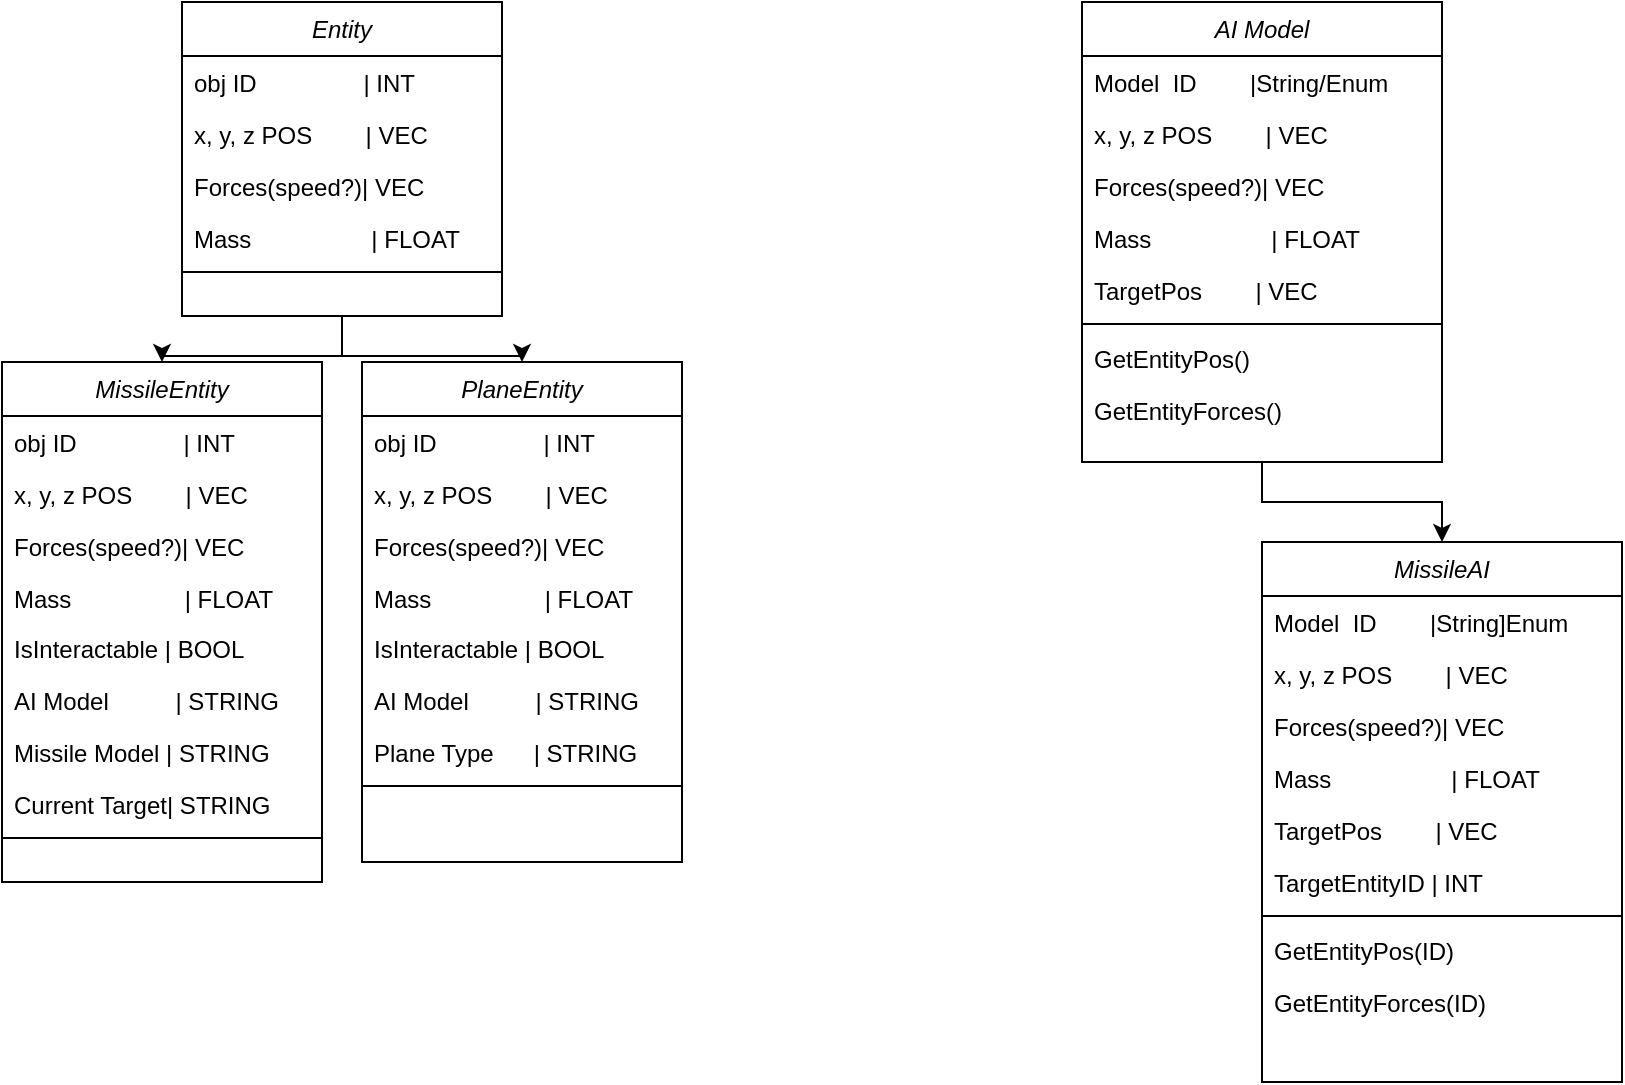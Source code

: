 <mxfile version="26.0.16">
  <diagram id="C5RBs43oDa-KdzZeNtuy" name="Page-1">
    <mxGraphModel dx="928" dy="856" grid="1" gridSize="10" guides="1" tooltips="1" connect="1" arrows="1" fold="1" page="1" pageScale="1" pageWidth="827" pageHeight="1169" math="0" shadow="0">
      <root>
        <mxCell id="WIyWlLk6GJQsqaUBKTNV-0" />
        <mxCell id="WIyWlLk6GJQsqaUBKTNV-1" parent="WIyWlLk6GJQsqaUBKTNV-0" />
        <mxCell id="bkSFHYhMIdfPR8Mfj6FK-20" style="edgeStyle=orthogonalEdgeStyle;rounded=0;orthogonalLoop=1;jettySize=auto;html=1;exitX=0.5;exitY=1;exitDx=0;exitDy=0;entryX=0.5;entryY=0;entryDx=0;entryDy=0;" parent="WIyWlLk6GJQsqaUBKTNV-1" source="zkfFHV4jXpPFQw0GAbJ--0" target="bkSFHYhMIdfPR8Mfj6FK-11" edge="1">
          <mxGeometry relative="1" as="geometry" />
        </mxCell>
        <mxCell id="bkSFHYhMIdfPR8Mfj6FK-30" style="edgeStyle=orthogonalEdgeStyle;rounded=0;orthogonalLoop=1;jettySize=auto;html=1;entryX=0.5;entryY=0;entryDx=0;entryDy=0;" parent="WIyWlLk6GJQsqaUBKTNV-1" source="zkfFHV4jXpPFQw0GAbJ--0" target="bkSFHYhMIdfPR8Mfj6FK-21" edge="1">
          <mxGeometry relative="1" as="geometry" />
        </mxCell>
        <mxCell id="zkfFHV4jXpPFQw0GAbJ--0" value="Entity&#xa;" style="swimlane;fontStyle=2;align=center;verticalAlign=top;childLayout=stackLayout;horizontal=1;startSize=27;horizontalStack=0;resizeParent=1;resizeLast=0;collapsible=1;marginBottom=0;rounded=0;shadow=0;strokeWidth=1;" parent="WIyWlLk6GJQsqaUBKTNV-1" vertex="1">
          <mxGeometry x="100" y="30" width="160" height="157" as="geometry">
            <mxRectangle x="210" y="133" width="160" height="26" as="alternateBounds" />
          </mxGeometry>
        </mxCell>
        <mxCell id="bkSFHYhMIdfPR8Mfj6FK-34" value="obj ID                | INT" style="text;align=left;verticalAlign=top;spacingLeft=4;spacingRight=4;overflow=hidden;rotatable=0;points=[[0,0.5],[1,0.5]];portConstraint=eastwest;rounded=0;shadow=0;html=0;" parent="zkfFHV4jXpPFQw0GAbJ--0" vertex="1">
          <mxGeometry y="27" width="160" height="26" as="geometry" />
        </mxCell>
        <mxCell id="bkSFHYhMIdfPR8Mfj6FK-17" value="x, y, z POS        | VEC" style="text;align=left;verticalAlign=top;spacingLeft=4;spacingRight=4;overflow=hidden;rotatable=0;points=[[0,0.5],[1,0.5]];portConstraint=eastwest;" parent="zkfFHV4jXpPFQw0GAbJ--0" vertex="1">
          <mxGeometry y="53" width="160" height="26" as="geometry" />
        </mxCell>
        <mxCell id="bkSFHYhMIdfPR8Mfj6FK-18" value="Forces(speed?)| VEC" style="text;align=left;verticalAlign=top;spacingLeft=4;spacingRight=4;overflow=hidden;rotatable=0;points=[[0,0.5],[1,0.5]];portConstraint=eastwest;rounded=0;shadow=0;html=0;" parent="zkfFHV4jXpPFQw0GAbJ--0" vertex="1">
          <mxGeometry y="79" width="160" height="26" as="geometry" />
        </mxCell>
        <mxCell id="zkfFHV4jXpPFQw0GAbJ--3" value="Mass                  | FLOAT&#xa;" style="text;align=left;verticalAlign=top;spacingLeft=4;spacingRight=4;overflow=hidden;rotatable=0;points=[[0,0.5],[1,0.5]];portConstraint=eastwest;rounded=0;shadow=0;html=0;" parent="zkfFHV4jXpPFQw0GAbJ--0" vertex="1">
          <mxGeometry y="105" width="160" height="26" as="geometry" />
        </mxCell>
        <mxCell id="bkSFHYhMIdfPR8Mfj6FK-37" value="" style="line;html=1;strokeWidth=1;align=left;verticalAlign=middle;spacingTop=-1;spacingLeft=3;spacingRight=3;rotatable=0;labelPosition=right;points=[];portConstraint=eastwest;" parent="zkfFHV4jXpPFQw0GAbJ--0" vertex="1">
          <mxGeometry y="131" width="160" height="8" as="geometry" />
        </mxCell>
        <mxCell id="bkSFHYhMIdfPR8Mfj6FK-11" value="PlaneEntity&#xa;" style="swimlane;fontStyle=2;align=center;verticalAlign=top;childLayout=stackLayout;horizontal=1;startSize=27;horizontalStack=0;resizeParent=1;resizeLast=0;collapsible=1;marginBottom=0;rounded=0;shadow=0;strokeWidth=1;" parent="WIyWlLk6GJQsqaUBKTNV-1" vertex="1">
          <mxGeometry x="190" y="210" width="160" height="250" as="geometry">
            <mxRectangle x="210" y="133" width="160" height="26" as="alternateBounds" />
          </mxGeometry>
        </mxCell>
        <mxCell id="bkSFHYhMIdfPR8Mfj6FK-35" value="obj ID                | INT" style="text;align=left;verticalAlign=top;spacingLeft=4;spacingRight=4;overflow=hidden;rotatable=0;points=[[0,0.5],[1,0.5]];portConstraint=eastwest;rounded=0;shadow=0;html=0;" parent="bkSFHYhMIdfPR8Mfj6FK-11" vertex="1">
          <mxGeometry y="27" width="160" height="26" as="geometry" />
        </mxCell>
        <mxCell id="bkSFHYhMIdfPR8Mfj6FK-12" value="x, y, z POS        | VEC" style="text;align=left;verticalAlign=top;spacingLeft=4;spacingRight=4;overflow=hidden;rotatable=0;points=[[0,0.5],[1,0.5]];portConstraint=eastwest;" parent="bkSFHYhMIdfPR8Mfj6FK-11" vertex="1">
          <mxGeometry y="53" width="160" height="26" as="geometry" />
        </mxCell>
        <mxCell id="bkSFHYhMIdfPR8Mfj6FK-13" value="Forces(speed?)| VEC" style="text;align=left;verticalAlign=top;spacingLeft=4;spacingRight=4;overflow=hidden;rotatable=0;points=[[0,0.5],[1,0.5]];portConstraint=eastwest;rounded=0;shadow=0;html=0;" parent="bkSFHYhMIdfPR8Mfj6FK-11" vertex="1">
          <mxGeometry y="79" width="160" height="26" as="geometry" />
        </mxCell>
        <mxCell id="bkSFHYhMIdfPR8Mfj6FK-14" value="Mass                 | FLOAT&#xa;" style="text;align=left;verticalAlign=top;spacingLeft=4;spacingRight=4;overflow=hidden;rotatable=0;points=[[0,0.5],[1,0.5]];portConstraint=eastwest;rounded=0;shadow=0;html=0;" parent="bkSFHYhMIdfPR8Mfj6FK-11" vertex="1">
          <mxGeometry y="105" width="160" height="25" as="geometry" />
        </mxCell>
        <mxCell id="bkSFHYhMIdfPR8Mfj6FK-15" value="IsInteractable | BOOL" style="text;align=left;verticalAlign=top;spacingLeft=4;spacingRight=4;overflow=hidden;rotatable=0;points=[[0,0.5],[1,0.5]];portConstraint=eastwest;rounded=0;shadow=0;html=0;" parent="bkSFHYhMIdfPR8Mfj6FK-11" vertex="1">
          <mxGeometry y="130" width="160" height="26" as="geometry" />
        </mxCell>
        <mxCell id="bkSFHYhMIdfPR8Mfj6FK-16" value="AI Model          | STRING" style="text;align=left;verticalAlign=top;spacingLeft=4;spacingRight=4;overflow=hidden;rotatable=0;points=[[0,0.5],[1,0.5]];portConstraint=eastwest;rounded=0;shadow=0;html=0;" parent="bkSFHYhMIdfPR8Mfj6FK-11" vertex="1">
          <mxGeometry y="156" width="160" height="26" as="geometry" />
        </mxCell>
        <mxCell id="bkSFHYhMIdfPR8Mfj6FK-27" value="Plane Type      | STRING" style="text;align=left;verticalAlign=top;spacingLeft=4;spacingRight=4;overflow=hidden;rotatable=0;points=[[0,0.5],[1,0.5]];portConstraint=eastwest;rounded=0;shadow=0;html=0;" parent="bkSFHYhMIdfPR8Mfj6FK-11" vertex="1">
          <mxGeometry y="182" width="160" height="26" as="geometry" />
        </mxCell>
        <mxCell id="zkfFHV4jXpPFQw0GAbJ--4" value="" style="line;html=1;strokeWidth=1;align=left;verticalAlign=middle;spacingTop=-1;spacingLeft=3;spacingRight=3;rotatable=0;labelPosition=right;points=[];portConstraint=eastwest;" parent="bkSFHYhMIdfPR8Mfj6FK-11" vertex="1">
          <mxGeometry y="208" width="160" height="8" as="geometry" />
        </mxCell>
        <mxCell id="bkSFHYhMIdfPR8Mfj6FK-21" value="MissileEntity&#xa;&#xa;" style="swimlane;fontStyle=2;align=center;verticalAlign=top;childLayout=stackLayout;horizontal=1;startSize=27;horizontalStack=0;resizeParent=1;resizeLast=0;collapsible=1;marginBottom=0;rounded=0;shadow=0;strokeWidth=1;" parent="WIyWlLk6GJQsqaUBKTNV-1" vertex="1">
          <mxGeometry x="10" y="210" width="160" height="260" as="geometry">
            <mxRectangle x="210" y="133" width="160" height="26" as="alternateBounds" />
          </mxGeometry>
        </mxCell>
        <mxCell id="bkSFHYhMIdfPR8Mfj6FK-36" value="obj ID                | INT" style="text;align=left;verticalAlign=top;spacingLeft=4;spacingRight=4;overflow=hidden;rotatable=0;points=[[0,0.5],[1,0.5]];portConstraint=eastwest;rounded=0;shadow=0;html=0;" parent="bkSFHYhMIdfPR8Mfj6FK-21" vertex="1">
          <mxGeometry y="27" width="160" height="26" as="geometry" />
        </mxCell>
        <mxCell id="bkSFHYhMIdfPR8Mfj6FK-22" value="x, y, z POS        | VEC" style="text;align=left;verticalAlign=top;spacingLeft=4;spacingRight=4;overflow=hidden;rotatable=0;points=[[0,0.5],[1,0.5]];portConstraint=eastwest;" parent="bkSFHYhMIdfPR8Mfj6FK-21" vertex="1">
          <mxGeometry y="53" width="160" height="26" as="geometry" />
        </mxCell>
        <mxCell id="bkSFHYhMIdfPR8Mfj6FK-23" value="Forces(speed?)| VEC" style="text;align=left;verticalAlign=top;spacingLeft=4;spacingRight=4;overflow=hidden;rotatable=0;points=[[0,0.5],[1,0.5]];portConstraint=eastwest;rounded=0;shadow=0;html=0;" parent="bkSFHYhMIdfPR8Mfj6FK-21" vertex="1">
          <mxGeometry y="79" width="160" height="26" as="geometry" />
        </mxCell>
        <mxCell id="bkSFHYhMIdfPR8Mfj6FK-24" value="Mass                 | FLOAT&#xa;" style="text;align=left;verticalAlign=top;spacingLeft=4;spacingRight=4;overflow=hidden;rotatable=0;points=[[0,0.5],[1,0.5]];portConstraint=eastwest;rounded=0;shadow=0;html=0;" parent="bkSFHYhMIdfPR8Mfj6FK-21" vertex="1">
          <mxGeometry y="105" width="160" height="25" as="geometry" />
        </mxCell>
        <mxCell id="bkSFHYhMIdfPR8Mfj6FK-25" value="IsInteractable | BOOL" style="text;align=left;verticalAlign=top;spacingLeft=4;spacingRight=4;overflow=hidden;rotatable=0;points=[[0,0.5],[1,0.5]];portConstraint=eastwest;rounded=0;shadow=0;html=0;" parent="bkSFHYhMIdfPR8Mfj6FK-21" vertex="1">
          <mxGeometry y="130" width="160" height="26" as="geometry" />
        </mxCell>
        <mxCell id="bkSFHYhMIdfPR8Mfj6FK-26" value="AI Model          | STRING" style="text;align=left;verticalAlign=top;spacingLeft=4;spacingRight=4;overflow=hidden;rotatable=0;points=[[0,0.5],[1,0.5]];portConstraint=eastwest;rounded=0;shadow=0;html=0;" parent="bkSFHYhMIdfPR8Mfj6FK-21" vertex="1">
          <mxGeometry y="156" width="160" height="26" as="geometry" />
        </mxCell>
        <mxCell id="bkSFHYhMIdfPR8Mfj6FK-32" value="Missile Model | STRING" style="text;align=left;verticalAlign=top;spacingLeft=4;spacingRight=4;overflow=hidden;rotatable=0;points=[[0,0.5],[1,0.5]];portConstraint=eastwest;rounded=0;shadow=0;html=0;" parent="bkSFHYhMIdfPR8Mfj6FK-21" vertex="1">
          <mxGeometry y="182" width="160" height="26" as="geometry" />
        </mxCell>
        <mxCell id="bkSFHYhMIdfPR8Mfj6FK-33" value="Current Target| STRING&#xa;" style="text;align=left;verticalAlign=top;spacingLeft=4;spacingRight=4;overflow=hidden;rotatable=0;points=[[0,0.5],[1,0.5]];portConstraint=eastwest;rounded=0;shadow=0;html=0;" parent="bkSFHYhMIdfPR8Mfj6FK-21" vertex="1">
          <mxGeometry y="208" width="160" height="26" as="geometry" />
        </mxCell>
        <mxCell id="bkSFHYhMIdfPR8Mfj6FK-31" value="" style="line;html=1;strokeWidth=1;align=left;verticalAlign=middle;spacingTop=-1;spacingLeft=3;spacingRight=3;rotatable=0;labelPosition=right;points=[];portConstraint=eastwest;" parent="bkSFHYhMIdfPR8Mfj6FK-21" vertex="1">
          <mxGeometry y="234" width="160" height="8" as="geometry" />
        </mxCell>
        <mxCell id="bkSFHYhMIdfPR8Mfj6FK-38" value="AI Model" style="swimlane;fontStyle=2;align=center;verticalAlign=top;childLayout=stackLayout;horizontal=1;startSize=27;horizontalStack=0;resizeParent=1;resizeLast=0;collapsible=1;marginBottom=0;rounded=0;shadow=0;strokeWidth=1;" parent="WIyWlLk6GJQsqaUBKTNV-1" vertex="1">
          <mxGeometry x="550" y="30" width="180" height="230" as="geometry">
            <mxRectangle x="210" y="133" width="160" height="26" as="alternateBounds" />
          </mxGeometry>
        </mxCell>
        <mxCell id="bkSFHYhMIdfPR8Mfj6FK-39" value="Model  ID        |String/Enum" style="text;align=left;verticalAlign=top;spacingLeft=4;spacingRight=4;overflow=hidden;rotatable=0;points=[[0,0.5],[1,0.5]];portConstraint=eastwest;rounded=0;shadow=0;html=0;" parent="bkSFHYhMIdfPR8Mfj6FK-38" vertex="1">
          <mxGeometry y="27" width="180" height="26" as="geometry" />
        </mxCell>
        <mxCell id="bkSFHYhMIdfPR8Mfj6FK-40" value="x, y, z POS        | VEC" style="text;align=left;verticalAlign=top;spacingLeft=4;spacingRight=4;overflow=hidden;rotatable=0;points=[[0,0.5],[1,0.5]];portConstraint=eastwest;" parent="bkSFHYhMIdfPR8Mfj6FK-38" vertex="1">
          <mxGeometry y="53" width="180" height="26" as="geometry" />
        </mxCell>
        <mxCell id="bkSFHYhMIdfPR8Mfj6FK-41" value="Forces(speed?)| VEC" style="text;align=left;verticalAlign=top;spacingLeft=4;spacingRight=4;overflow=hidden;rotatable=0;points=[[0,0.5],[1,0.5]];portConstraint=eastwest;rounded=0;shadow=0;html=0;" parent="bkSFHYhMIdfPR8Mfj6FK-38" vertex="1">
          <mxGeometry y="79" width="180" height="26" as="geometry" />
        </mxCell>
        <mxCell id="bkSFHYhMIdfPR8Mfj6FK-42" value="Mass                  | FLOAT&#xa;" style="text;align=left;verticalAlign=top;spacingLeft=4;spacingRight=4;overflow=hidden;rotatable=0;points=[[0,0.5],[1,0.5]];portConstraint=eastwest;rounded=0;shadow=0;html=0;" parent="bkSFHYhMIdfPR8Mfj6FK-38" vertex="1">
          <mxGeometry y="105" width="180" height="26" as="geometry" />
        </mxCell>
        <mxCell id="bkSFHYhMIdfPR8Mfj6FK-46" value="TargetPos        | VEC" style="text;align=left;verticalAlign=top;spacingLeft=4;spacingRight=4;overflow=hidden;rotatable=0;points=[[0,0.5],[1,0.5]];portConstraint=eastwest;rounded=0;shadow=0;html=0;" parent="bkSFHYhMIdfPR8Mfj6FK-38" vertex="1">
          <mxGeometry y="131" width="180" height="26" as="geometry" />
        </mxCell>
        <mxCell id="bkSFHYhMIdfPR8Mfj6FK-43" value="" style="line;html=1;strokeWidth=1;align=left;verticalAlign=middle;spacingTop=-1;spacingLeft=3;spacingRight=3;rotatable=0;labelPosition=right;points=[];portConstraint=eastwest;" parent="bkSFHYhMIdfPR8Mfj6FK-38" vertex="1">
          <mxGeometry y="157" width="180" height="8" as="geometry" />
        </mxCell>
        <mxCell id="bkSFHYhMIdfPR8Mfj6FK-44" value="GetEntityPos()" style="text;align=left;verticalAlign=top;spacingLeft=4;spacingRight=4;overflow=hidden;rotatable=0;points=[[0,0.5],[1,0.5]];portConstraint=eastwest;rounded=0;shadow=0;html=0;" parent="bkSFHYhMIdfPR8Mfj6FK-38" vertex="1">
          <mxGeometry y="165" width="180" height="26" as="geometry" />
        </mxCell>
        <mxCell id="bkSFHYhMIdfPR8Mfj6FK-45" value="GetEntityForces()" style="text;align=left;verticalAlign=top;spacingLeft=4;spacingRight=4;overflow=hidden;rotatable=0;points=[[0,0.5],[1,0.5]];portConstraint=eastwest;rounded=0;shadow=0;html=0;" parent="bkSFHYhMIdfPR8Mfj6FK-38" vertex="1">
          <mxGeometry y="191" width="180" height="26" as="geometry" />
        </mxCell>
        <mxCell id="bkSFHYhMIdfPR8Mfj6FK-48" value="MissileAI" style="swimlane;fontStyle=2;align=center;verticalAlign=top;childLayout=stackLayout;horizontal=1;startSize=27;horizontalStack=0;resizeParent=1;resizeLast=0;collapsible=1;marginBottom=0;rounded=0;shadow=0;strokeWidth=1;" parent="WIyWlLk6GJQsqaUBKTNV-1" vertex="1">
          <mxGeometry x="640" y="300" width="180" height="270" as="geometry">
            <mxRectangle x="210" y="133" width="160" height="26" as="alternateBounds" />
          </mxGeometry>
        </mxCell>
        <mxCell id="bkSFHYhMIdfPR8Mfj6FK-49" value="Model  ID        |String]Enum" style="text;align=left;verticalAlign=top;spacingLeft=4;spacingRight=4;overflow=hidden;rotatable=0;points=[[0,0.5],[1,0.5]];portConstraint=eastwest;rounded=0;shadow=0;html=0;" parent="bkSFHYhMIdfPR8Mfj6FK-48" vertex="1">
          <mxGeometry y="27" width="180" height="26" as="geometry" />
        </mxCell>
        <mxCell id="bkSFHYhMIdfPR8Mfj6FK-50" value="x, y, z POS        | VEC" style="text;align=left;verticalAlign=top;spacingLeft=4;spacingRight=4;overflow=hidden;rotatable=0;points=[[0,0.5],[1,0.5]];portConstraint=eastwest;" parent="bkSFHYhMIdfPR8Mfj6FK-48" vertex="1">
          <mxGeometry y="53" width="180" height="26" as="geometry" />
        </mxCell>
        <mxCell id="bkSFHYhMIdfPR8Mfj6FK-51" value="Forces(speed?)| VEC" style="text;align=left;verticalAlign=top;spacingLeft=4;spacingRight=4;overflow=hidden;rotatable=0;points=[[0,0.5],[1,0.5]];portConstraint=eastwest;rounded=0;shadow=0;html=0;" parent="bkSFHYhMIdfPR8Mfj6FK-48" vertex="1">
          <mxGeometry y="79" width="180" height="26" as="geometry" />
        </mxCell>
        <mxCell id="bkSFHYhMIdfPR8Mfj6FK-52" value="Mass                  | FLOAT&#xa;" style="text;align=left;verticalAlign=top;spacingLeft=4;spacingRight=4;overflow=hidden;rotatable=0;points=[[0,0.5],[1,0.5]];portConstraint=eastwest;rounded=0;shadow=0;html=0;" parent="bkSFHYhMIdfPR8Mfj6FK-48" vertex="1">
          <mxGeometry y="105" width="180" height="26" as="geometry" />
        </mxCell>
        <mxCell id="bkSFHYhMIdfPR8Mfj6FK-53" value="TargetPos        | VEC" style="text;align=left;verticalAlign=top;spacingLeft=4;spacingRight=4;overflow=hidden;rotatable=0;points=[[0,0.5],[1,0.5]];portConstraint=eastwest;rounded=0;shadow=0;html=0;" parent="bkSFHYhMIdfPR8Mfj6FK-48" vertex="1">
          <mxGeometry y="131" width="180" height="26" as="geometry" />
        </mxCell>
        <mxCell id="bkSFHYhMIdfPR8Mfj6FK-57" value="TargetEntityID | INT" style="text;align=left;verticalAlign=top;spacingLeft=4;spacingRight=4;overflow=hidden;rotatable=0;points=[[0,0.5],[1,0.5]];portConstraint=eastwest;rounded=0;shadow=0;html=0;" parent="bkSFHYhMIdfPR8Mfj6FK-48" vertex="1">
          <mxGeometry y="157" width="180" height="26" as="geometry" />
        </mxCell>
        <mxCell id="bkSFHYhMIdfPR8Mfj6FK-54" value="" style="line;html=1;strokeWidth=1;align=left;verticalAlign=middle;spacingTop=-1;spacingLeft=3;spacingRight=3;rotatable=0;labelPosition=right;points=[];portConstraint=eastwest;" parent="bkSFHYhMIdfPR8Mfj6FK-48" vertex="1">
          <mxGeometry y="183" width="180" height="8" as="geometry" />
        </mxCell>
        <mxCell id="bkSFHYhMIdfPR8Mfj6FK-55" value="GetEntityPos(ID)" style="text;align=left;verticalAlign=top;spacingLeft=4;spacingRight=4;overflow=hidden;rotatable=0;points=[[0,0.5],[1,0.5]];portConstraint=eastwest;rounded=0;shadow=0;html=0;" parent="bkSFHYhMIdfPR8Mfj6FK-48" vertex="1">
          <mxGeometry y="191" width="180" height="26" as="geometry" />
        </mxCell>
        <mxCell id="bkSFHYhMIdfPR8Mfj6FK-56" value="GetEntityForces(ID)" style="text;align=left;verticalAlign=top;spacingLeft=4;spacingRight=4;overflow=hidden;rotatable=0;points=[[0,0.5],[1,0.5]];portConstraint=eastwest;rounded=0;shadow=0;html=0;" parent="bkSFHYhMIdfPR8Mfj6FK-48" vertex="1">
          <mxGeometry y="217" width="180" height="26" as="geometry" />
        </mxCell>
        <mxCell id="bkSFHYhMIdfPR8Mfj6FK-58" style="edgeStyle=orthogonalEdgeStyle;rounded=0;orthogonalLoop=1;jettySize=auto;html=1;entryX=0.5;entryY=0;entryDx=0;entryDy=0;" parent="WIyWlLk6GJQsqaUBKTNV-1" source="bkSFHYhMIdfPR8Mfj6FK-38" target="bkSFHYhMIdfPR8Mfj6FK-48" edge="1">
          <mxGeometry relative="1" as="geometry" />
        </mxCell>
      </root>
    </mxGraphModel>
  </diagram>
</mxfile>
